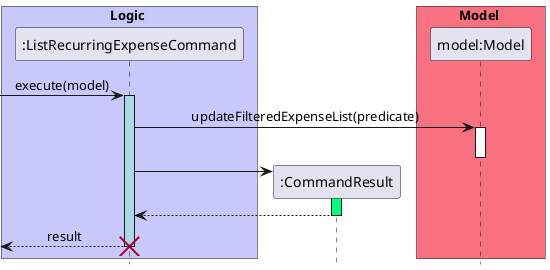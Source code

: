 @startuml  ListRecurringExpensesSequenceDiagram

hide footbox
skinparam MinClassWidth 50
skinparam ParticipantPadding 10
skinparam Shadowing false
skinparam DefaultTextAlignment center
skinparam packageStyle Rectangle

box Logic #C8C8FA
participant ":ListRecurringExpenseCommand" as ListRecurringExpenseCommand  order 1
end box
box Model #F97181
participant "model:Model" as Model order 3
end box
participant ":CommandResult" as CommandResult order 2
[-> ListRecurringExpenseCommand : execute(model)
activate ListRecurringExpenseCommand #LightBlue
ListRecurringExpenseCommand -> Model : updateFilteredExpenseList(predicate)
activate Model
deactivate Model
create CommandResult
ListRecurringExpenseCommand -> CommandResult

activate CommandResult #SpringGreen
CommandResult --> ListRecurringExpenseCommand
deactivate CommandResult
[<--ListRecurringExpenseCommand : result
deactivate ListRecurringExpenseCommand
destroy ListRecurringExpenseCommand
hide footbox
skinparam MinClassWidth 50
skinparam ParticipantPadding 10
skinparam Shadowing false
skinparam DefaultTextAlignment center
skinparam packageStyle Rectangle


@enduml
